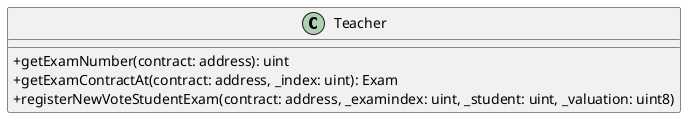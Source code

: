 @startuml
skinparam classAttributeIconSize 0
class Teacher {
+ getExamNumber(contract: address): uint
+ getExamContractAt(contract: address, _index: uint): Exam
+ registerNewVoteStudentExam(contract: address, _examindex: uint, _student: uint, _valuation: uint8)
}
@enduml
